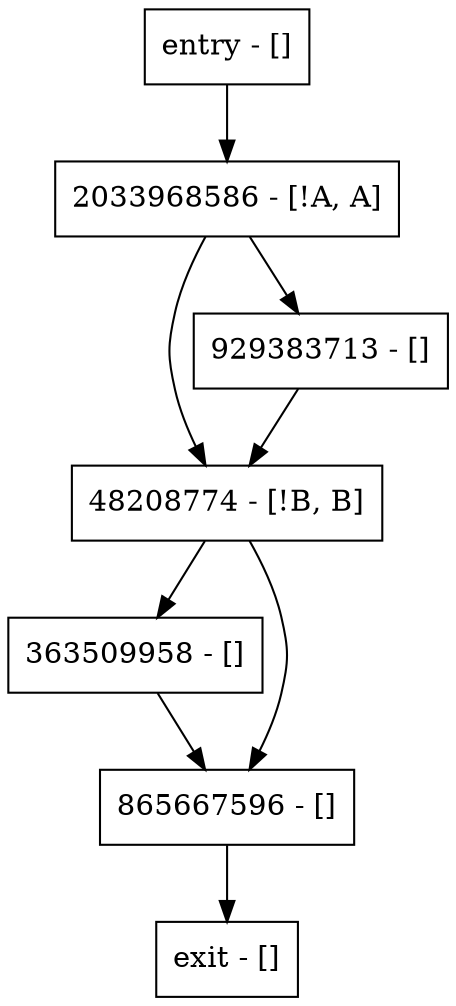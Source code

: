 digraph main {
node [shape=record];
entry [label="entry - []"];
exit [label="exit - []"];
363509958 [label="363509958 - []"];
48208774 [label="48208774 - [!B, B]"];
929383713 [label="929383713 - []"];
2033968586 [label="2033968586 - [!A, A]"];
865667596 [label="865667596 - []"];
entry;
exit;
entry -> 2033968586;
363509958 -> 865667596;
48208774 -> 363509958;
48208774 -> 865667596;
929383713 -> 48208774;
2033968586 -> 48208774;
2033968586 -> 929383713;
865667596 -> exit;
}
